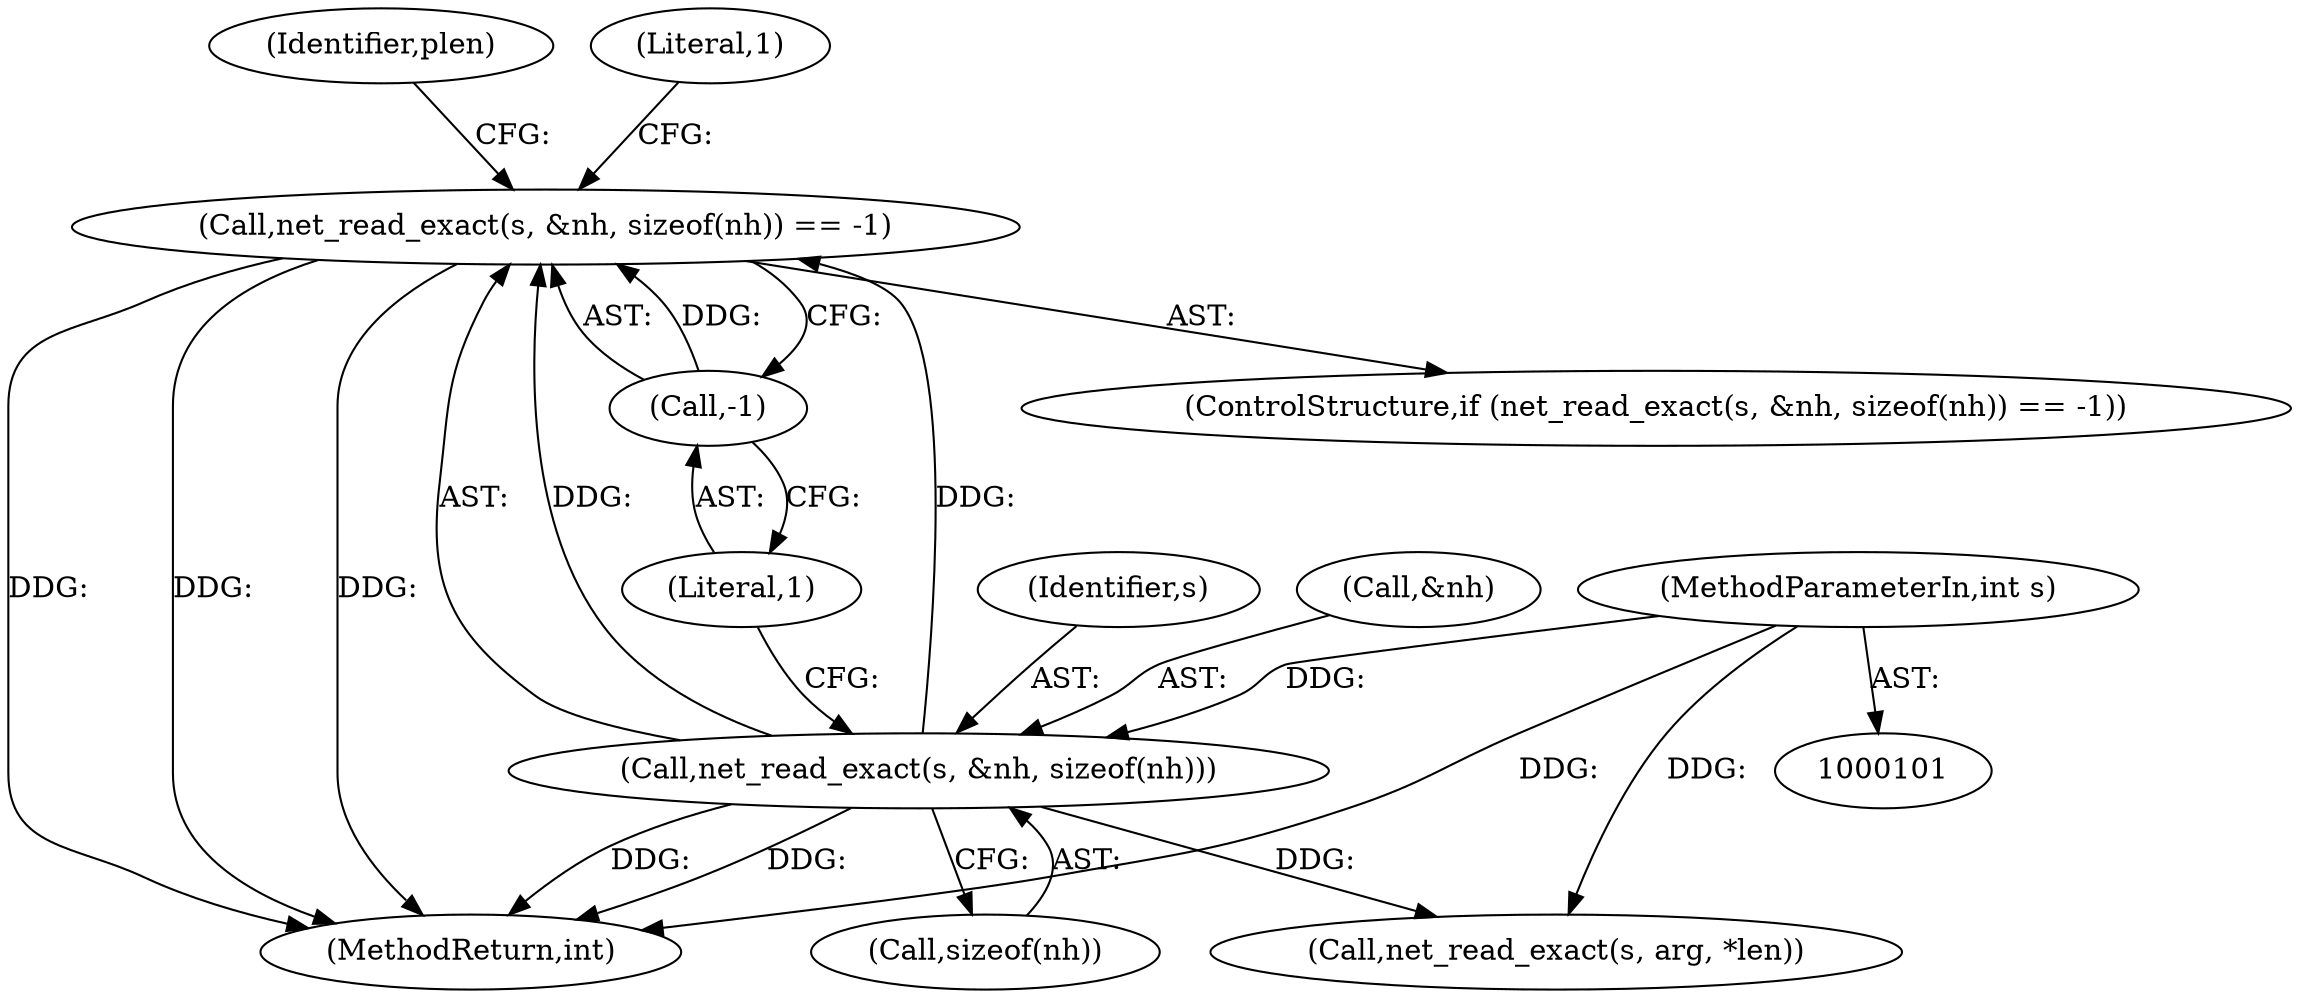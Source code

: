 digraph "0_aircrack-ng_88702a3ce4c28a973bf69023cd0312f412f6193e@API" {
"1000109" [label="(Call,net_read_exact(s, &nh, sizeof(nh)) == -1)"];
"1000110" [label="(Call,net_read_exact(s, &nh, sizeof(nh)))"];
"1000102" [label="(MethodParameterIn,int s)"];
"1000116" [label="(Call,-1)"];
"1000110" [label="(Call,net_read_exact(s, &nh, sizeof(nh)))"];
"1000111" [label="(Identifier,s)"];
"1000123" [label="(Identifier,plen)"];
"1000171" [label="(MethodReturn,int)"];
"1000102" [label="(MethodParameterIn,int s)"];
"1000112" [label="(Call,&nh)"];
"1000156" [label="(Call,net_read_exact(s, arg, *len))"];
"1000114" [label="(Call,sizeof(nh))"];
"1000108" [label="(ControlStructure,if (net_read_exact(s, &nh, sizeof(nh)) == -1))"];
"1000116" [label="(Call,-1)"];
"1000117" [label="(Literal,1)"];
"1000121" [label="(Literal,1)"];
"1000109" [label="(Call,net_read_exact(s, &nh, sizeof(nh)) == -1)"];
"1000109" -> "1000108"  [label="AST: "];
"1000109" -> "1000116"  [label="CFG: "];
"1000110" -> "1000109"  [label="AST: "];
"1000116" -> "1000109"  [label="AST: "];
"1000121" -> "1000109"  [label="CFG: "];
"1000123" -> "1000109"  [label="CFG: "];
"1000109" -> "1000171"  [label="DDG: "];
"1000109" -> "1000171"  [label="DDG: "];
"1000109" -> "1000171"  [label="DDG: "];
"1000110" -> "1000109"  [label="DDG: "];
"1000110" -> "1000109"  [label="DDG: "];
"1000116" -> "1000109"  [label="DDG: "];
"1000110" -> "1000114"  [label="CFG: "];
"1000111" -> "1000110"  [label="AST: "];
"1000112" -> "1000110"  [label="AST: "];
"1000114" -> "1000110"  [label="AST: "];
"1000117" -> "1000110"  [label="CFG: "];
"1000110" -> "1000171"  [label="DDG: "];
"1000110" -> "1000171"  [label="DDG: "];
"1000102" -> "1000110"  [label="DDG: "];
"1000110" -> "1000156"  [label="DDG: "];
"1000102" -> "1000101"  [label="AST: "];
"1000102" -> "1000171"  [label="DDG: "];
"1000102" -> "1000156"  [label="DDG: "];
"1000116" -> "1000117"  [label="CFG: "];
"1000117" -> "1000116"  [label="AST: "];
}
